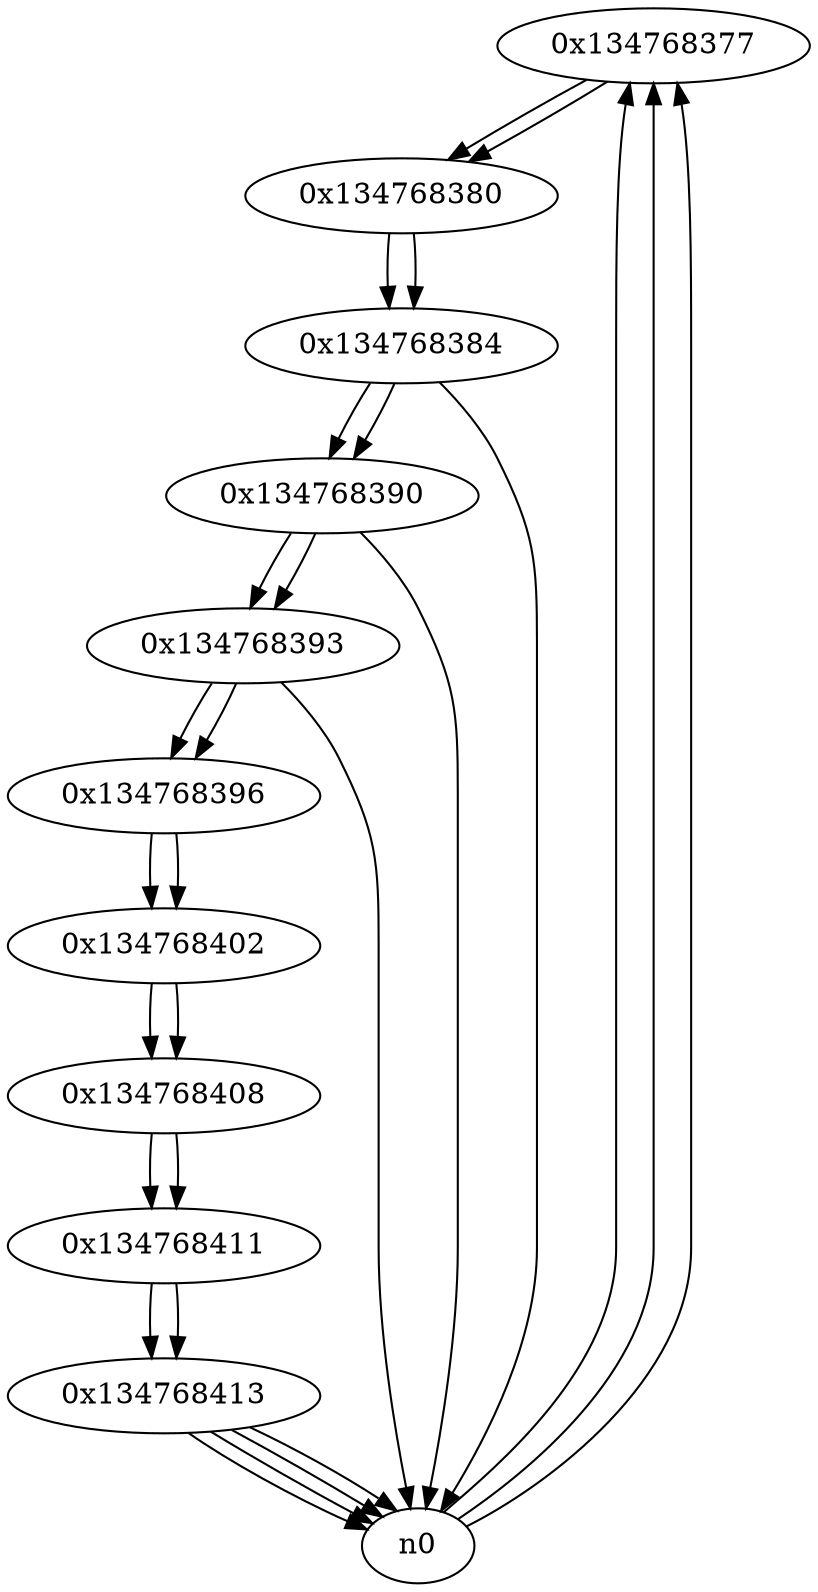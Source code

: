 digraph G{
/* nodes */
  n1 [label="0x134768377"]
  n2 [label="0x134768380"]
  n3 [label="0x134768384"]
  n4 [label="0x134768390"]
  n5 [label="0x134768393"]
  n6 [label="0x134768396"]
  n7 [label="0x134768402"]
  n8 [label="0x134768408"]
  n9 [label="0x134768411"]
  n10 [label="0x134768413"]
/* edges */
n1 -> n2;
n0 -> n1;
n0 -> n1;
n0 -> n1;
n2 -> n3;
n1 -> n2;
n3 -> n4;
n3 -> n0;
n2 -> n3;
n4 -> n5;
n4 -> n0;
n3 -> n4;
n5 -> n6;
n5 -> n0;
n4 -> n5;
n6 -> n7;
n5 -> n6;
n7 -> n8;
n6 -> n7;
n8 -> n9;
n7 -> n8;
n9 -> n10;
n8 -> n9;
n10 -> n0;
n10 -> n0;
n10 -> n0;
n10 -> n0;
n9 -> n10;
}
